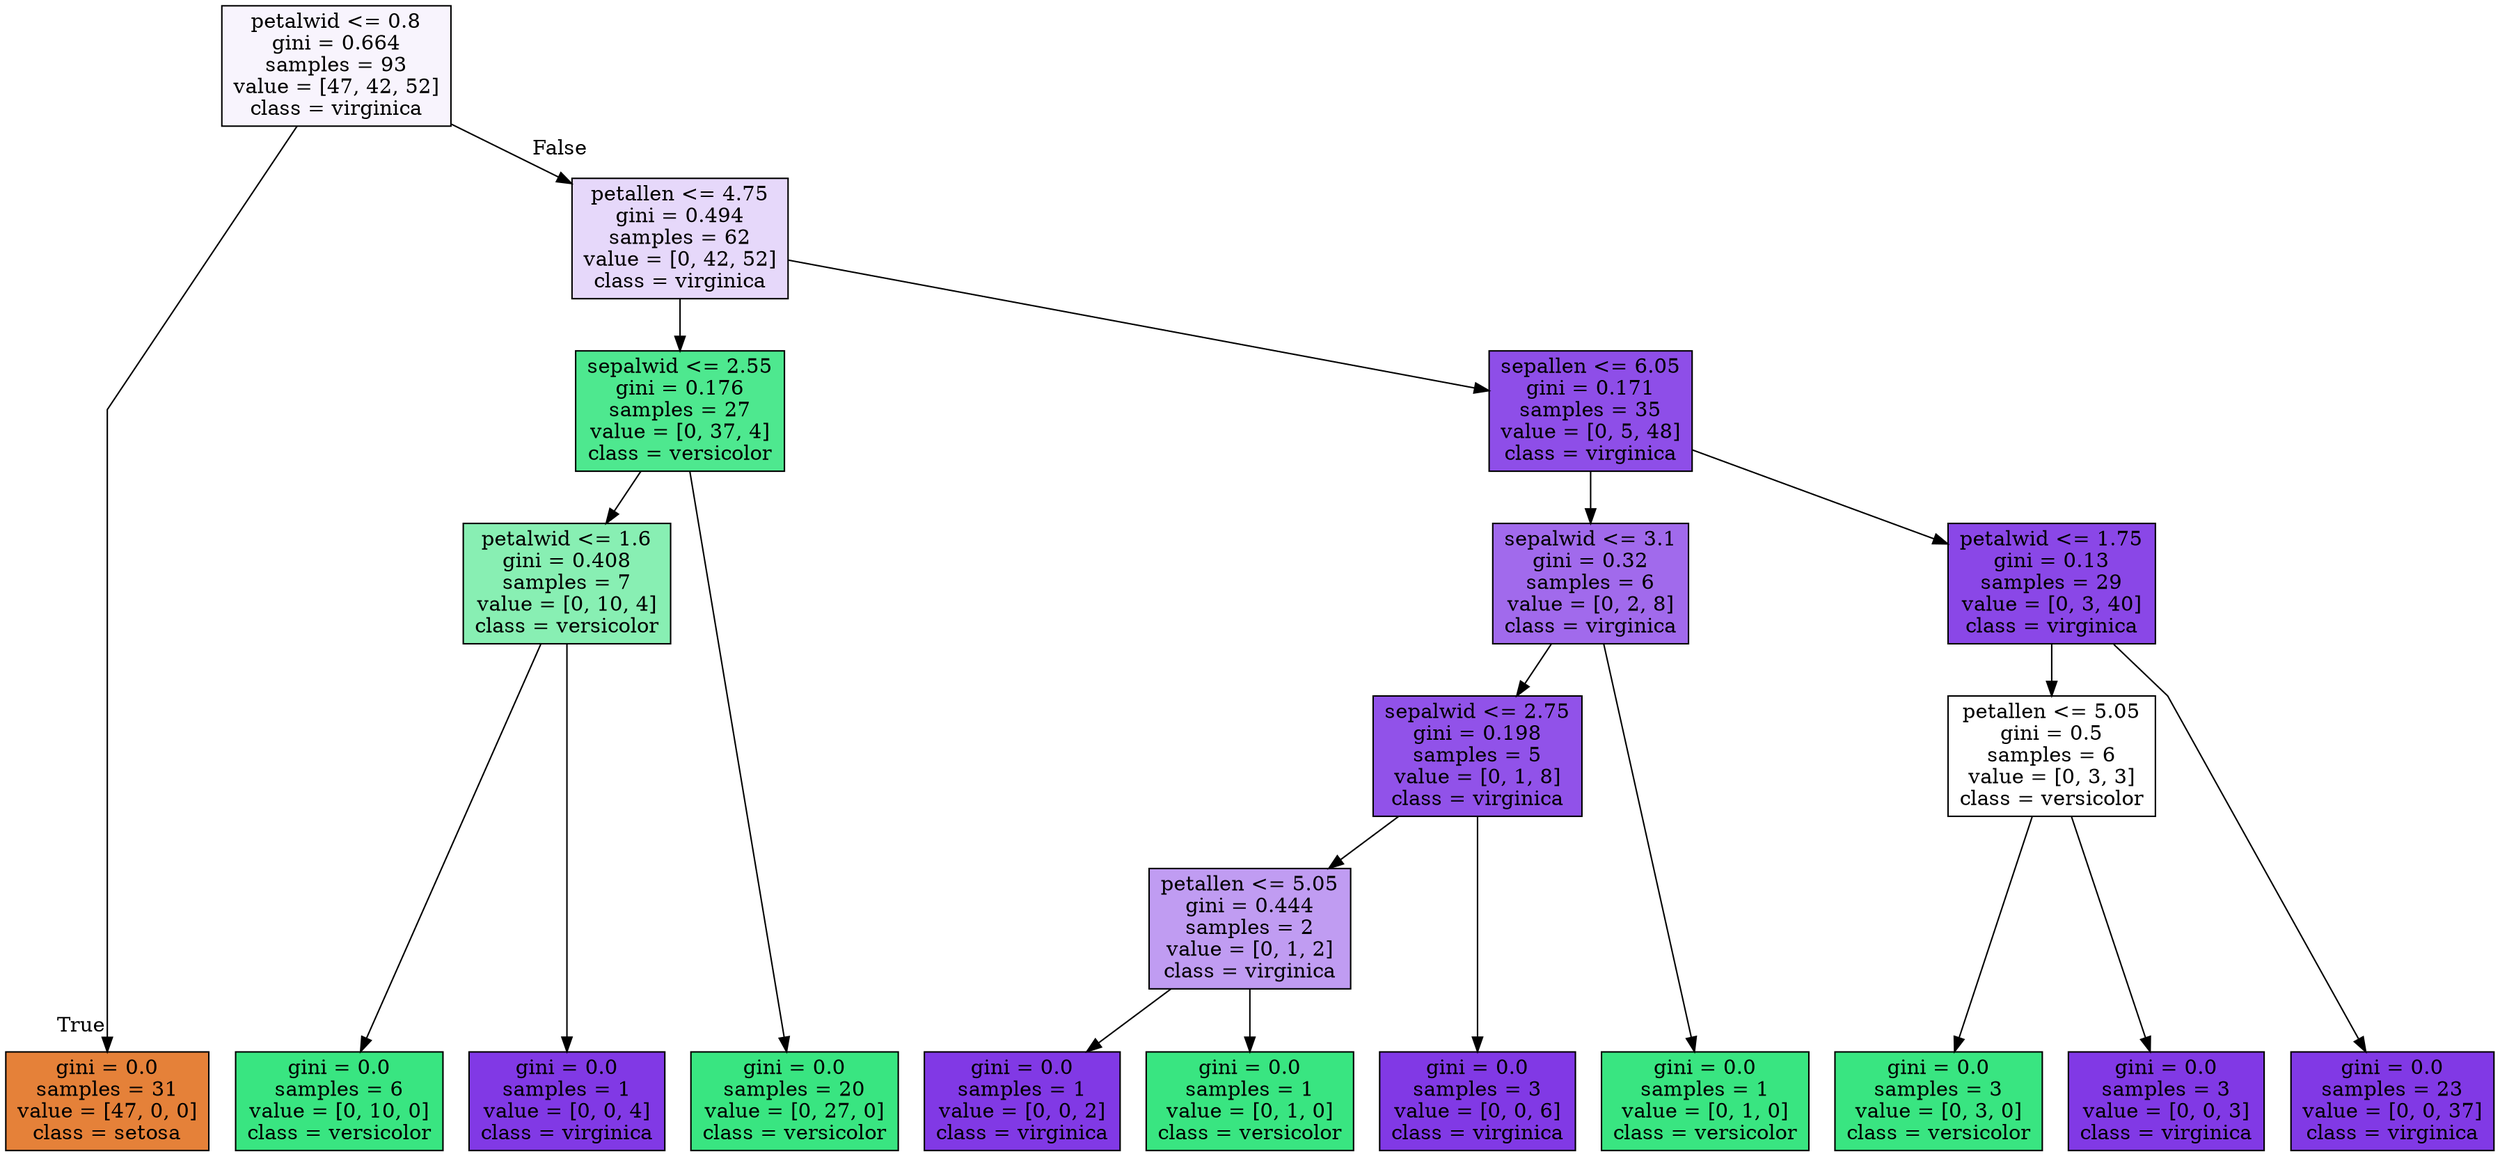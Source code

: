 digraph Tree {
node [shape=box, style="filled", color="black"] ;
graph [ranksep=equally, splines=polyline] ;
0 [label="petalwid <= 0.8\ngini = 0.664\nsamples = 93\nvalue = [47, 42, 52]\nclass = virginica", fillcolor="#8139e50e"] ;
1 [label="gini = 0.0\nsamples = 31\nvalue = [47, 0, 0]\nclass = setosa", fillcolor="#e58139ff"] ;
0 -> 1 [labeldistance=2.5, labelangle=45, headlabel="True"] ;
2 [label="petallen <= 4.75\ngini = 0.494\nsamples = 62\nvalue = [0, 42, 52]\nclass = virginica", fillcolor="#8139e531"] ;
0 -> 2 [labeldistance=2.5, labelangle=-45, headlabel="False"] ;
3 [label="sepalwid <= 2.55\ngini = 0.176\nsamples = 27\nvalue = [0, 37, 4]\nclass = versicolor", fillcolor="#39e581e3"] ;
2 -> 3 ;
4 [label="petalwid <= 1.6\ngini = 0.408\nsamples = 7\nvalue = [0, 10, 4]\nclass = versicolor", fillcolor="#39e58199"] ;
3 -> 4 ;
5 [label="gini = 0.0\nsamples = 6\nvalue = [0, 10, 0]\nclass = versicolor", fillcolor="#39e581ff"] ;
4 -> 5 ;
6 [label="gini = 0.0\nsamples = 1\nvalue = [0, 0, 4]\nclass = virginica", fillcolor="#8139e5ff"] ;
4 -> 6 ;
7 [label="gini = 0.0\nsamples = 20\nvalue = [0, 27, 0]\nclass = versicolor", fillcolor="#39e581ff"] ;
3 -> 7 ;
8 [label="sepallen <= 6.05\ngini = 0.171\nsamples = 35\nvalue = [0, 5, 48]\nclass = virginica", fillcolor="#8139e5e4"] ;
2 -> 8 ;
9 [label="sepalwid <= 3.1\ngini = 0.32\nsamples = 6\nvalue = [0, 2, 8]\nclass = virginica", fillcolor="#8139e5bf"] ;
8 -> 9 ;
10 [label="sepalwid <= 2.75\ngini = 0.198\nsamples = 5\nvalue = [0, 1, 8]\nclass = virginica", fillcolor="#8139e5df"] ;
9 -> 10 ;
11 [label="petallen <= 5.05\ngini = 0.444\nsamples = 2\nvalue = [0, 1, 2]\nclass = virginica", fillcolor="#8139e57f"] ;
10 -> 11 ;
12 [label="gini = 0.0\nsamples = 1\nvalue = [0, 0, 2]\nclass = virginica", fillcolor="#8139e5ff"] ;
11 -> 12 ;
13 [label="gini = 0.0\nsamples = 1\nvalue = [0, 1, 0]\nclass = versicolor", fillcolor="#39e581ff"] ;
11 -> 13 ;
14 [label="gini = 0.0\nsamples = 3\nvalue = [0, 0, 6]\nclass = virginica", fillcolor="#8139e5ff"] ;
10 -> 14 ;
15 [label="gini = 0.0\nsamples = 1\nvalue = [0, 1, 0]\nclass = versicolor", fillcolor="#39e581ff"] ;
9 -> 15 ;
16 [label="petalwid <= 1.75\ngini = 0.13\nsamples = 29\nvalue = [0, 3, 40]\nclass = virginica", fillcolor="#8139e5ec"] ;
8 -> 16 ;
17 [label="petallen <= 5.05\ngini = 0.5\nsamples = 6\nvalue = [0, 3, 3]\nclass = versicolor", fillcolor="#39e58100"] ;
16 -> 17 ;
18 [label="gini = 0.0\nsamples = 3\nvalue = [0, 3, 0]\nclass = versicolor", fillcolor="#39e581ff"] ;
17 -> 18 ;
19 [label="gini = 0.0\nsamples = 3\nvalue = [0, 0, 3]\nclass = virginica", fillcolor="#8139e5ff"] ;
17 -> 19 ;
20 [label="gini = 0.0\nsamples = 23\nvalue = [0, 0, 37]\nclass = virginica", fillcolor="#8139e5ff"] ;
16 -> 20 ;
{rank=same ; 0} ;
{rank=same ; 2} ;
{rank=same ; 3; 8} ;
{rank=same ; 4; 9; 16} ;
{rank=same ; 10; 17} ;
{rank=same ; 11} ;
{rank=same ; 1; 5; 6; 7; 12; 13; 14; 15; 18; 19; 20} ;
}